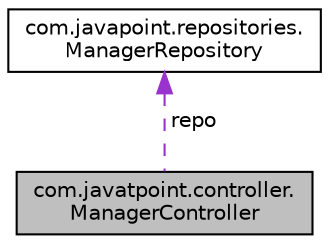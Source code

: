 digraph "com.javatpoint.controller.ManagerController"
{
  edge [fontname="Helvetica",fontsize="10",labelfontname="Helvetica",labelfontsize="10"];
  node [fontname="Helvetica",fontsize="10",shape=record];
  Node1 [label="com.javatpoint.controller.\lManagerController",height=0.2,width=0.4,color="black", fillcolor="grey75", style="filled", fontcolor="black"];
  Node2 -> Node1 [dir="back",color="darkorchid3",fontsize="10",style="dashed",label=" repo" ,fontname="Helvetica"];
  Node2 [label="com.javapoint.repositories.\lManagerRepository",height=0.2,width=0.4,color="black", fillcolor="white", style="filled",URL="$classcom_1_1javapoint_1_1repositories_1_1_manager_repository.html"];
}
